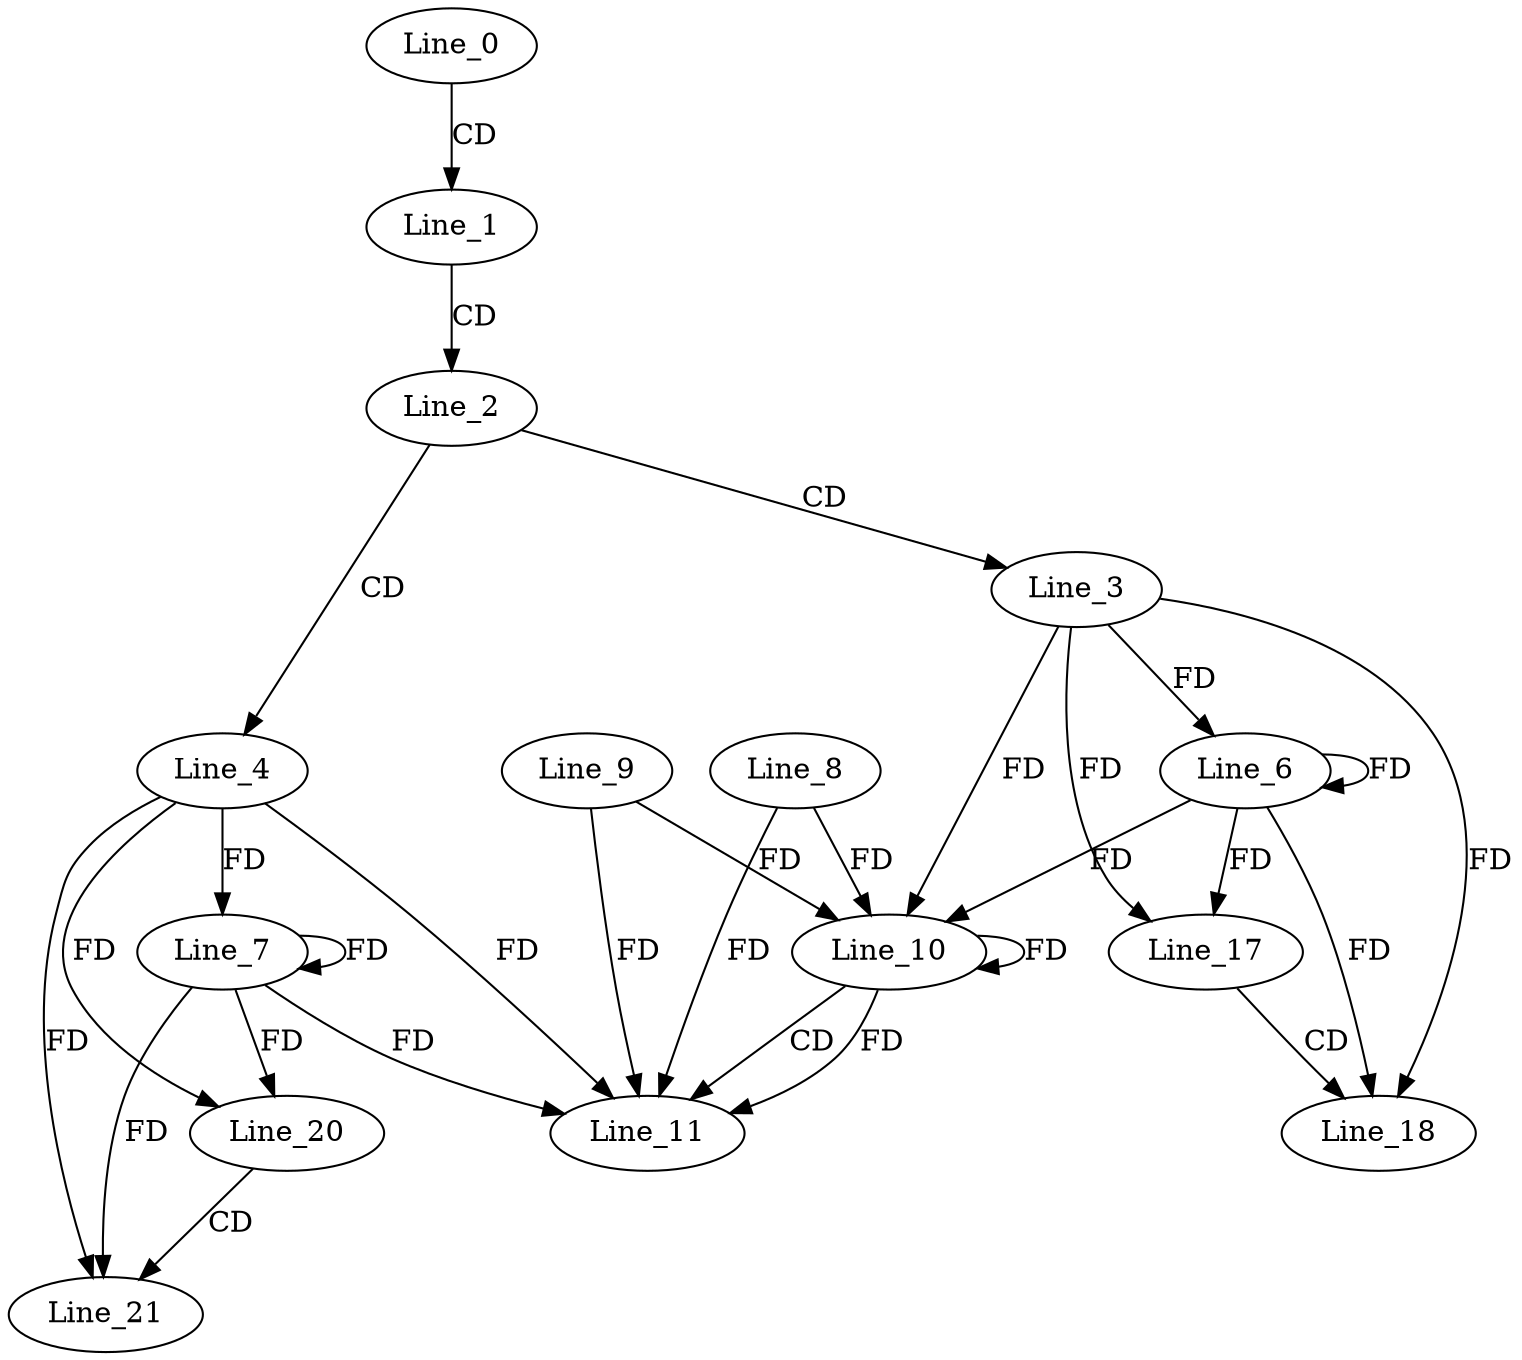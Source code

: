 digraph G {
  Line_0;
  Line_1;
  Line_2;
  Line_3;
  Line_4;
  Line_6;
  Line_7;
  Line_10;
  Line_9;
  Line_10;
  Line_8;
  Line_10;
  Line_11;
  Line_17;
  Line_18;
  Line_20;
  Line_21;
  Line_0 -> Line_1 [ label="CD" ];
  Line_1 -> Line_2 [ label="CD" ];
  Line_2 -> Line_3 [ label="CD" ];
  Line_2 -> Line_4 [ label="CD" ];
  Line_3 -> Line_6 [ label="FD" ];
  Line_6 -> Line_6 [ label="FD" ];
  Line_4 -> Line_7 [ label="FD" ];
  Line_7 -> Line_7 [ label="FD" ];
  Line_10 -> Line_10 [ label="FD" ];
  Line_9 -> Line_10 [ label="FD" ];
  Line_3 -> Line_10 [ label="FD" ];
  Line_6 -> Line_10 [ label="FD" ];
  Line_8 -> Line_10 [ label="FD" ];
  Line_10 -> Line_11 [ label="CD" ];
  Line_4 -> Line_11 [ label="FD" ];
  Line_7 -> Line_11 [ label="FD" ];
  Line_8 -> Line_11 [ label="FD" ];
  Line_10 -> Line_11 [ label="FD" ];
  Line_9 -> Line_11 [ label="FD" ];
  Line_3 -> Line_17 [ label="FD" ];
  Line_6 -> Line_17 [ label="FD" ];
  Line_17 -> Line_18 [ label="CD" ];
  Line_3 -> Line_18 [ label="FD" ];
  Line_6 -> Line_18 [ label="FD" ];
  Line_4 -> Line_20 [ label="FD" ];
  Line_7 -> Line_20 [ label="FD" ];
  Line_20 -> Line_21 [ label="CD" ];
  Line_4 -> Line_21 [ label="FD" ];
  Line_7 -> Line_21 [ label="FD" ];
}
